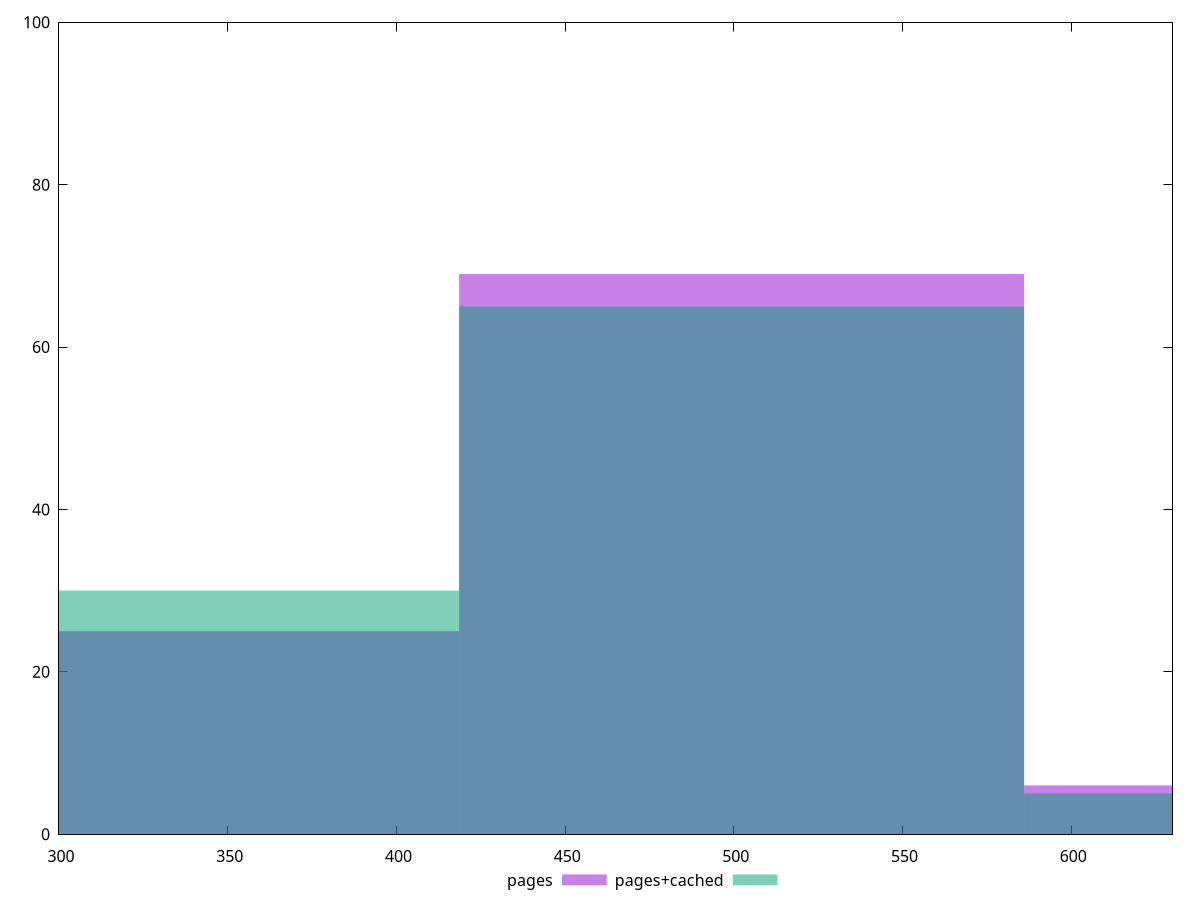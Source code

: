 reset

$pages <<EOF
502.2996309625885 69
334.86642064172565 25
669.7328412834513 6
EOF

$pagesCached <<EOF
669.7328412834513 5
502.2996309625885 65
334.86642064172565 30
EOF

set key outside below
set boxwidth 167.43321032086283
set xrange [300:630]
set yrange [0:100]
set trange [0:100]
set style fill transparent solid 0.5 noborder
set terminal svg size 640, 500 enhanced background rgb 'white'
set output "report_00017_2021-02-10T15-08-03.406Z/uses-webp-images/comparison/histogram/0_vs_1.svg"

plot $pages title "pages" with boxes, \
     $pagesCached title "pages+cached" with boxes

reset
